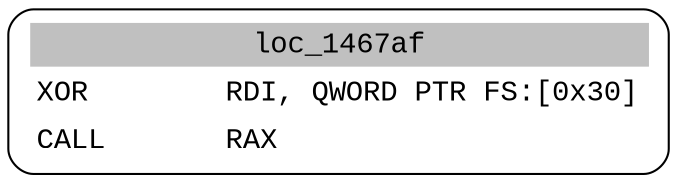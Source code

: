 digraph asm_graph {
1941 [
shape="Mrecord" fontname="Courier New"label =<<table border="0" cellborder="0" cellpadding="3"><tr><td align="center" colspan="2" bgcolor="grey">loc_1467af</td></tr><tr><td align="left">XOR        RDI, QWORD PTR FS:[0x30]</td></tr><tr><td align="left">CALL       RAX</td></tr></table>> ];
}